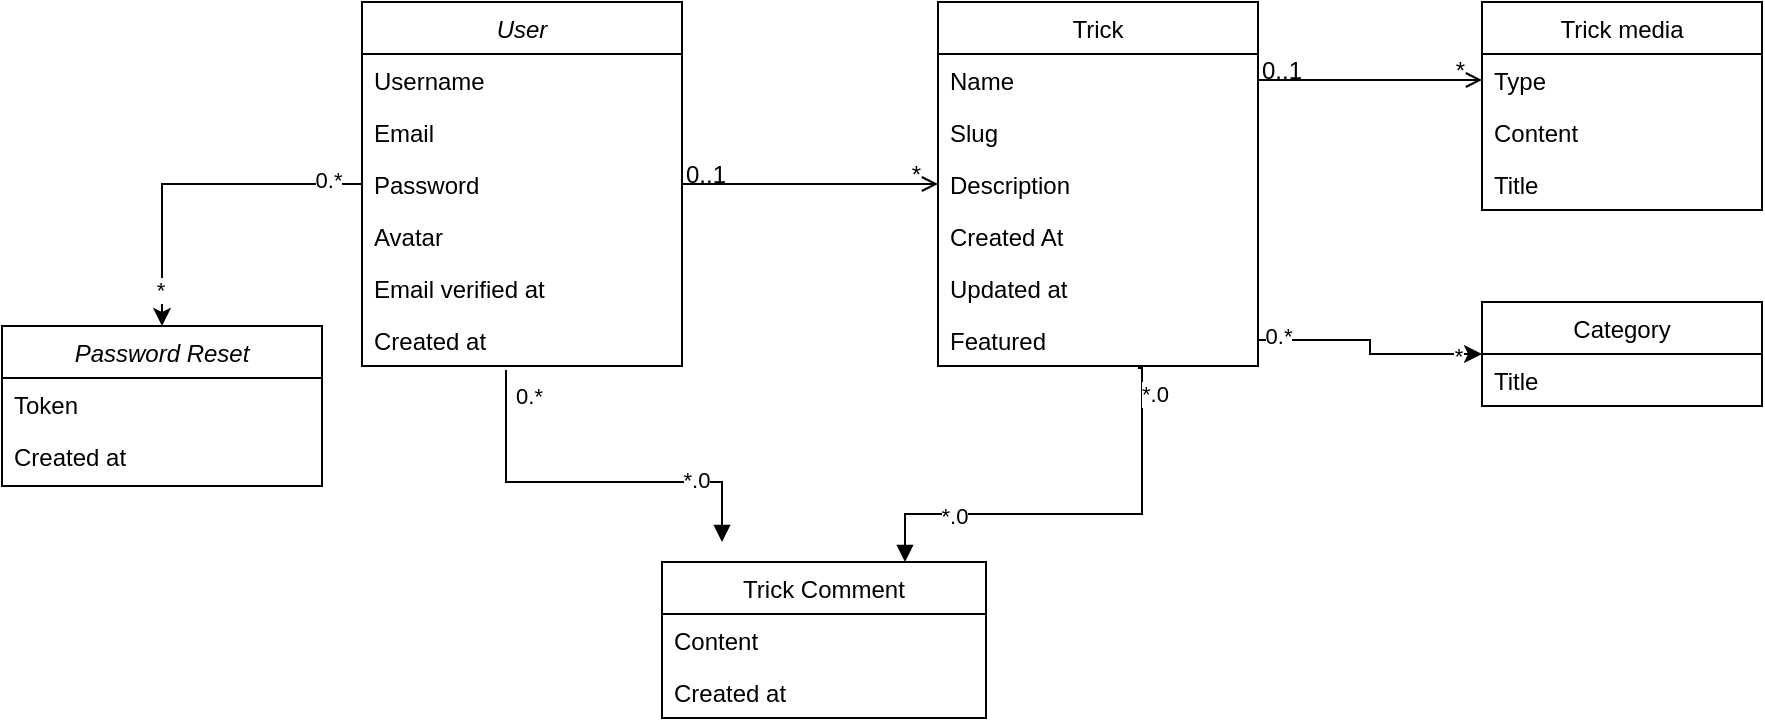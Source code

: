 <mxfile version="20.8.16" type="device"><diagram id="C5RBs43oDa-KdzZeNtuy" name="Page-1"><mxGraphModel dx="1140" dy="657" grid="1" gridSize="10" guides="1" tooltips="1" connect="1" arrows="1" fold="1" page="1" pageScale="1" pageWidth="827" pageHeight="1169" math="0" shadow="0"><root><mxCell id="WIyWlLk6GJQsqaUBKTNV-0"/><mxCell id="WIyWlLk6GJQsqaUBKTNV-1" parent="WIyWlLk6GJQsqaUBKTNV-0"/><mxCell id="ms3IWxDSxdqaOnyVIAPD-11" style="edgeStyle=orthogonalEdgeStyle;rounded=0;orthogonalLoop=1;jettySize=auto;html=1;entryX=0.5;entryY=0;entryDx=0;entryDy=0;" parent="WIyWlLk6GJQsqaUBKTNV-1" source="zkfFHV4jXpPFQw0GAbJ--0" target="ms3IWxDSxdqaOnyVIAPD-4" edge="1"><mxGeometry relative="1" as="geometry"><mxPoint x="160" y="370" as="targetPoint"/></mxGeometry></mxCell><mxCell id="ms3IWxDSxdqaOnyVIAPD-12" value="0.*" style="edgeLabel;html=1;align=center;verticalAlign=middle;resizable=0;points=[];" parent="ms3IWxDSxdqaOnyVIAPD-11" vertex="1" connectable="0"><mxGeometry x="-0.801" y="-2" relative="1" as="geometry"><mxPoint as="offset"/></mxGeometry></mxCell><mxCell id="ms3IWxDSxdqaOnyVIAPD-13" value="*" style="edgeLabel;html=1;align=center;verticalAlign=middle;resizable=0;points=[];" parent="ms3IWxDSxdqaOnyVIAPD-11" vertex="1" connectable="0"><mxGeometry x="0.789" y="-1" relative="1" as="geometry"><mxPoint as="offset"/></mxGeometry></mxCell><mxCell id="zkfFHV4jXpPFQw0GAbJ--0" value="User" style="swimlane;fontStyle=2;align=center;verticalAlign=top;childLayout=stackLayout;horizontal=1;startSize=26;horizontalStack=0;resizeParent=1;resizeLast=0;collapsible=1;marginBottom=0;rounded=0;shadow=0;strokeWidth=1;" parent="WIyWlLk6GJQsqaUBKTNV-1" vertex="1"><mxGeometry x="220" y="120" width="160" height="182" as="geometry"><mxRectangle x="230" y="140" width="160" height="26" as="alternateBounds"/></mxGeometry></mxCell><mxCell id="zkfFHV4jXpPFQw0GAbJ--1" value="Username" style="text;align=left;verticalAlign=top;spacingLeft=4;spacingRight=4;overflow=hidden;rotatable=0;points=[[0,0.5],[1,0.5]];portConstraint=eastwest;" parent="zkfFHV4jXpPFQw0GAbJ--0" vertex="1"><mxGeometry y="26" width="160" height="26" as="geometry"/></mxCell><mxCell id="zkfFHV4jXpPFQw0GAbJ--2" value="Email" style="text;align=left;verticalAlign=top;spacingLeft=4;spacingRight=4;overflow=hidden;rotatable=0;points=[[0,0.5],[1,0.5]];portConstraint=eastwest;rounded=0;shadow=0;html=0;" parent="zkfFHV4jXpPFQw0GAbJ--0" vertex="1"><mxGeometry y="52" width="160" height="26" as="geometry"/></mxCell><mxCell id="rHcgkhVTz3Xb1lLfJXO6-1" value="Password" style="text;align=left;verticalAlign=top;spacingLeft=4;spacingRight=4;overflow=hidden;rotatable=0;points=[[0,0.5],[1,0.5]];portConstraint=eastwest;rounded=0;shadow=0;html=0;" parent="zkfFHV4jXpPFQw0GAbJ--0" vertex="1"><mxGeometry y="78" width="160" height="26" as="geometry"/></mxCell><mxCell id="rHcgkhVTz3Xb1lLfJXO6-2" value="Avatar" style="text;align=left;verticalAlign=top;spacingLeft=4;spacingRight=4;overflow=hidden;rotatable=0;points=[[0,0.5],[1,0.5]];portConstraint=eastwest;rounded=0;shadow=0;html=0;" parent="zkfFHV4jXpPFQw0GAbJ--0" vertex="1"><mxGeometry y="104" width="160" height="26" as="geometry"/></mxCell><mxCell id="rHcgkhVTz3Xb1lLfJXO6-8" value="Email verified at" style="text;align=left;verticalAlign=top;spacingLeft=4;spacingRight=4;overflow=hidden;rotatable=0;points=[[0,0.5],[1,0.5]];portConstraint=eastwest;rounded=0;shadow=0;html=0;" parent="zkfFHV4jXpPFQw0GAbJ--0" vertex="1"><mxGeometry y="130" width="160" height="26" as="geometry"/></mxCell><mxCell id="rHcgkhVTz3Xb1lLfJXO6-9" value="Created at" style="text;align=left;verticalAlign=top;spacingLeft=4;spacingRight=4;overflow=hidden;rotatable=0;points=[[0,0.5],[1,0.5]];portConstraint=eastwest;rounded=0;shadow=0;html=0;" parent="zkfFHV4jXpPFQw0GAbJ--0" vertex="1"><mxGeometry y="156" width="160" height="26" as="geometry"/></mxCell><mxCell id="zkfFHV4jXpPFQw0GAbJ--17" value="Trick" style="swimlane;fontStyle=0;align=center;verticalAlign=top;childLayout=stackLayout;horizontal=1;startSize=26;horizontalStack=0;resizeParent=1;resizeLast=0;collapsible=1;marginBottom=0;rounded=0;shadow=0;strokeWidth=1;" parent="WIyWlLk6GJQsqaUBKTNV-1" vertex="1"><mxGeometry x="508" y="120" width="160" height="182" as="geometry"><mxRectangle x="550" y="140" width="160" height="26" as="alternateBounds"/></mxGeometry></mxCell><mxCell id="zkfFHV4jXpPFQw0GAbJ--18" value="Name" style="text;align=left;verticalAlign=top;spacingLeft=4;spacingRight=4;overflow=hidden;rotatable=0;points=[[0,0.5],[1,0.5]];portConstraint=eastwest;" parent="zkfFHV4jXpPFQw0GAbJ--17" vertex="1"><mxGeometry y="26" width="160" height="26" as="geometry"/></mxCell><mxCell id="zkfFHV4jXpPFQw0GAbJ--19" value="Slug" style="text;align=left;verticalAlign=top;spacingLeft=4;spacingRight=4;overflow=hidden;rotatable=0;points=[[0,0.5],[1,0.5]];portConstraint=eastwest;rounded=0;shadow=0;html=0;" parent="zkfFHV4jXpPFQw0GAbJ--17" vertex="1"><mxGeometry y="52" width="160" height="26" as="geometry"/></mxCell><mxCell id="zkfFHV4jXpPFQw0GAbJ--20" value="Description" style="text;align=left;verticalAlign=top;spacingLeft=4;spacingRight=4;overflow=hidden;rotatable=0;points=[[0,0.5],[1,0.5]];portConstraint=eastwest;rounded=0;shadow=0;html=0;" parent="zkfFHV4jXpPFQw0GAbJ--17" vertex="1"><mxGeometry y="78" width="160" height="26" as="geometry"/></mxCell><mxCell id="zkfFHV4jXpPFQw0GAbJ--21" value="Created At" style="text;align=left;verticalAlign=top;spacingLeft=4;spacingRight=4;overflow=hidden;rotatable=0;points=[[0,0.5],[1,0.5]];portConstraint=eastwest;rounded=0;shadow=0;html=0;" parent="zkfFHV4jXpPFQw0GAbJ--17" vertex="1"><mxGeometry y="104" width="160" height="26" as="geometry"/></mxCell><mxCell id="zkfFHV4jXpPFQw0GAbJ--22" value="Updated at" style="text;align=left;verticalAlign=top;spacingLeft=4;spacingRight=4;overflow=hidden;rotatable=0;points=[[0,0.5],[1,0.5]];portConstraint=eastwest;rounded=0;shadow=0;html=0;" parent="zkfFHV4jXpPFQw0GAbJ--17" vertex="1"><mxGeometry y="130" width="160" height="26" as="geometry"/></mxCell><mxCell id="rHcgkhVTz3Xb1lLfJXO6-11" value="Featured" style="text;align=left;verticalAlign=top;spacingLeft=4;spacingRight=4;overflow=hidden;rotatable=0;points=[[0,0.5],[1,0.5]];portConstraint=eastwest;rounded=0;shadow=0;html=0;" parent="zkfFHV4jXpPFQw0GAbJ--17" vertex="1"><mxGeometry y="156" width="160" height="26" as="geometry"/></mxCell><mxCell id="zkfFHV4jXpPFQw0GAbJ--26" value="" style="endArrow=open;shadow=0;strokeWidth=1;rounded=0;endFill=1;edgeStyle=elbowEdgeStyle;elbow=vertical;" parent="WIyWlLk6GJQsqaUBKTNV-1" source="zkfFHV4jXpPFQw0GAbJ--0" target="zkfFHV4jXpPFQw0GAbJ--17" edge="1"><mxGeometry x="0.5" y="41" relative="1" as="geometry"><mxPoint x="380" y="192" as="sourcePoint"/><mxPoint x="540" y="192" as="targetPoint"/><mxPoint x="-40" y="32" as="offset"/></mxGeometry></mxCell><mxCell id="zkfFHV4jXpPFQw0GAbJ--27" value="0..1" style="resizable=0;align=left;verticalAlign=bottom;labelBackgroundColor=none;fontSize=12;" parent="zkfFHV4jXpPFQw0GAbJ--26" connectable="0" vertex="1"><mxGeometry x="-1" relative="1" as="geometry"><mxPoint y="4" as="offset"/></mxGeometry></mxCell><mxCell id="zkfFHV4jXpPFQw0GAbJ--28" value="*" style="resizable=0;align=right;verticalAlign=bottom;labelBackgroundColor=none;fontSize=12;" parent="zkfFHV4jXpPFQw0GAbJ--26" connectable="0" vertex="1"><mxGeometry x="1" relative="1" as="geometry"><mxPoint x="-7" y="4" as="offset"/></mxGeometry></mxCell><mxCell id="rHcgkhVTz3Xb1lLfJXO6-13" value="Trick Comment" style="swimlane;fontStyle=0;childLayout=stackLayout;horizontal=1;startSize=26;fillColor=none;horizontalStack=0;resizeParent=1;resizeParentMax=0;resizeLast=0;collapsible=1;marginBottom=0;" parent="WIyWlLk6GJQsqaUBKTNV-1" vertex="1"><mxGeometry x="370" y="400" width="162" height="78" as="geometry"/></mxCell><mxCell id="rHcgkhVTz3Xb1lLfJXO6-14" value="Content" style="text;strokeColor=none;fillColor=none;align=left;verticalAlign=top;spacingLeft=4;spacingRight=4;overflow=hidden;rotatable=0;points=[[0,0.5],[1,0.5]];portConstraint=eastwest;" parent="rHcgkhVTz3Xb1lLfJXO6-13" vertex="1"><mxGeometry y="26" width="162" height="26" as="geometry"/></mxCell><mxCell id="rHcgkhVTz3Xb1lLfJXO6-15" value="Created at" style="text;strokeColor=none;fillColor=none;align=left;verticalAlign=top;spacingLeft=4;spacingRight=4;overflow=hidden;rotatable=0;points=[[0,0.5],[1,0.5]];portConstraint=eastwest;" parent="rHcgkhVTz3Xb1lLfJXO6-13" vertex="1"><mxGeometry y="52" width="162" height="26" as="geometry"/></mxCell><mxCell id="rHcgkhVTz3Xb1lLfJXO6-17" value="&amp;nbsp;0.*" style="endArrow=block;endFill=1;html=1;edgeStyle=orthogonalEdgeStyle;align=left;verticalAlign=top;rounded=0;exitX=0.45;exitY=1.077;exitDx=0;exitDy=0;exitPerimeter=0;" parent="WIyWlLk6GJQsqaUBKTNV-1" source="rHcgkhVTz3Xb1lLfJXO6-9" edge="1"><mxGeometry x="-1" relative="1" as="geometry"><mxPoint x="300" y="380" as="sourcePoint"/><mxPoint x="400" y="390" as="targetPoint"/><Array as="points"><mxPoint x="292" y="360"/><mxPoint x="400" y="360"/></Array><mxPoint as="offset"/></mxGeometry></mxCell><mxCell id="rHcgkhVTz3Xb1lLfJXO6-19" value="*.0" style="edgeLabel;html=1;align=center;verticalAlign=middle;resizable=0;points=[];" parent="rHcgkhVTz3Xb1lLfJXO6-17" vertex="1" connectable="0"><mxGeometry x="0.557" y="1" relative="1" as="geometry"><mxPoint as="offset"/></mxGeometry></mxCell><mxCell id="rHcgkhVTz3Xb1lLfJXO6-20" value="*.0" style="endArrow=block;endFill=1;html=1;edgeStyle=orthogonalEdgeStyle;align=left;verticalAlign=top;rounded=0;exitX=0.625;exitY=1.038;exitDx=0;exitDy=0;exitPerimeter=0;entryX=0.75;entryY=0;entryDx=0;entryDy=0;" parent="WIyWlLk6GJQsqaUBKTNV-1" source="rHcgkhVTz3Xb1lLfJXO6-11" target="rHcgkhVTz3Xb1lLfJXO6-13" edge="1"><mxGeometry x="-1" relative="1" as="geometry"><mxPoint x="610" y="320.002" as="sourcePoint"/><mxPoint x="718" y="406" as="targetPoint"/><Array as="points"><mxPoint x="610" y="303"/><mxPoint x="610" y="376"/><mxPoint x="492" y="376"/></Array><mxPoint as="offset"/></mxGeometry></mxCell><mxCell id="rHcgkhVTz3Xb1lLfJXO6-21" value="*.0" style="edgeLabel;html=1;align=center;verticalAlign=middle;resizable=0;points=[];" parent="rHcgkhVTz3Xb1lLfJXO6-20" vertex="1" connectable="0"><mxGeometry x="0.557" y="1" relative="1" as="geometry"><mxPoint as="offset"/></mxGeometry></mxCell><mxCell id="rHcgkhVTz3Xb1lLfJXO6-22" value="Trick media" style="swimlane;fontStyle=0;childLayout=stackLayout;horizontal=1;startSize=26;fillColor=none;horizontalStack=0;resizeParent=1;resizeParentMax=0;resizeLast=0;collapsible=1;marginBottom=0;" parent="WIyWlLk6GJQsqaUBKTNV-1" vertex="1"><mxGeometry x="780" y="120" width="140" height="104" as="geometry"/></mxCell><mxCell id="rHcgkhVTz3Xb1lLfJXO6-23" value="Type    " style="text;strokeColor=none;fillColor=none;align=left;verticalAlign=top;spacingLeft=4;spacingRight=4;overflow=hidden;rotatable=0;points=[[0,0.5],[1,0.5]];portConstraint=eastwest;" parent="rHcgkhVTz3Xb1lLfJXO6-22" vertex="1"><mxGeometry y="26" width="140" height="26" as="geometry"/></mxCell><mxCell id="rHcgkhVTz3Xb1lLfJXO6-24" value="Content" style="text;strokeColor=none;fillColor=none;align=left;verticalAlign=top;spacingLeft=4;spacingRight=4;overflow=hidden;rotatable=0;points=[[0,0.5],[1,0.5]];portConstraint=eastwest;" parent="rHcgkhVTz3Xb1lLfJXO6-22" vertex="1"><mxGeometry y="52" width="140" height="26" as="geometry"/></mxCell><mxCell id="rHcgkhVTz3Xb1lLfJXO6-25" value="Title" style="text;strokeColor=none;fillColor=none;align=left;verticalAlign=top;spacingLeft=4;spacingRight=4;overflow=hidden;rotatable=0;points=[[0,0.5],[1,0.5]];portConstraint=eastwest;" parent="rHcgkhVTz3Xb1lLfJXO6-22" vertex="1"><mxGeometry y="78" width="140" height="26" as="geometry"/></mxCell><mxCell id="rHcgkhVTz3Xb1lLfJXO6-26" value="" style="endArrow=open;shadow=0;strokeWidth=1;rounded=0;endFill=1;edgeStyle=elbowEdgeStyle;elbow=vertical;exitX=1;exitY=0.5;exitDx=0;exitDy=0;entryX=0;entryY=0.5;entryDx=0;entryDy=0;" parent="WIyWlLk6GJQsqaUBKTNV-1" source="zkfFHV4jXpPFQw0GAbJ--18" target="rHcgkhVTz3Xb1lLfJXO6-23" edge="1"><mxGeometry x="0.5" y="41" relative="1" as="geometry"><mxPoint x="720" y="200" as="sourcePoint"/><mxPoint x="848" y="200" as="targetPoint"/><mxPoint x="-40" y="32" as="offset"/></mxGeometry></mxCell><mxCell id="rHcgkhVTz3Xb1lLfJXO6-27" value="0..1" style="resizable=0;align=left;verticalAlign=bottom;labelBackgroundColor=none;fontSize=12;" parent="rHcgkhVTz3Xb1lLfJXO6-26" connectable="0" vertex="1"><mxGeometry x="-1" relative="1" as="geometry"><mxPoint y="4" as="offset"/></mxGeometry></mxCell><mxCell id="rHcgkhVTz3Xb1lLfJXO6-28" value="*" style="resizable=0;align=right;verticalAlign=bottom;labelBackgroundColor=none;fontSize=12;" parent="rHcgkhVTz3Xb1lLfJXO6-26" connectable="0" vertex="1"><mxGeometry x="1" relative="1" as="geometry"><mxPoint x="-7" y="4" as="offset"/></mxGeometry></mxCell><mxCell id="rHcgkhVTz3Xb1lLfJXO6-29" value="Category" style="swimlane;fontStyle=0;childLayout=stackLayout;horizontal=1;startSize=26;fillColor=none;horizontalStack=0;resizeParent=1;resizeParentMax=0;resizeLast=0;collapsible=1;marginBottom=0;" parent="WIyWlLk6GJQsqaUBKTNV-1" vertex="1"><mxGeometry x="780" y="270" width="140" height="52" as="geometry"/></mxCell><mxCell id="rHcgkhVTz3Xb1lLfJXO6-32" value="Title" style="text;strokeColor=none;fillColor=none;align=left;verticalAlign=top;spacingLeft=4;spacingRight=4;overflow=hidden;rotatable=0;points=[[0,0.5],[1,0.5]];portConstraint=eastwest;" parent="rHcgkhVTz3Xb1lLfJXO6-29" vertex="1"><mxGeometry y="26" width="140" height="26" as="geometry"/></mxCell><mxCell id="ms3IWxDSxdqaOnyVIAPD-1" style="edgeStyle=orthogonalEdgeStyle;rounded=0;orthogonalLoop=1;jettySize=auto;html=1;" parent="WIyWlLk6GJQsqaUBKTNV-1" source="rHcgkhVTz3Xb1lLfJXO6-11" target="rHcgkhVTz3Xb1lLfJXO6-29" edge="1"><mxGeometry relative="1" as="geometry"/></mxCell><mxCell id="ms3IWxDSxdqaOnyVIAPD-2" value="0.*" style="edgeLabel;html=1;align=center;verticalAlign=middle;resizable=0;points=[];" parent="ms3IWxDSxdqaOnyVIAPD-1" vertex="1" connectable="0"><mxGeometry x="-0.835" y="2" relative="1" as="geometry"><mxPoint as="offset"/></mxGeometry></mxCell><mxCell id="ms3IWxDSxdqaOnyVIAPD-3" value="*" style="edgeLabel;html=1;align=center;verticalAlign=middle;resizable=0;points=[];" parent="ms3IWxDSxdqaOnyVIAPD-1" vertex="1" connectable="0"><mxGeometry x="0.793" y="-1" relative="1" as="geometry"><mxPoint as="offset"/></mxGeometry></mxCell><mxCell id="ms3IWxDSxdqaOnyVIAPD-4" value="Password Reset" style="swimlane;fontStyle=2;align=center;verticalAlign=top;childLayout=stackLayout;horizontal=1;startSize=26;horizontalStack=0;resizeParent=1;resizeLast=0;collapsible=1;marginBottom=0;rounded=0;shadow=0;strokeWidth=1;" parent="WIyWlLk6GJQsqaUBKTNV-1" vertex="1"><mxGeometry x="40" y="282" width="160" height="80" as="geometry"><mxRectangle x="230" y="140" width="160" height="26" as="alternateBounds"/></mxGeometry></mxCell><mxCell id="ms3IWxDSxdqaOnyVIAPD-5" value="Token" style="text;align=left;verticalAlign=top;spacingLeft=4;spacingRight=4;overflow=hidden;rotatable=0;points=[[0,0.5],[1,0.5]];portConstraint=eastwest;" parent="ms3IWxDSxdqaOnyVIAPD-4" vertex="1"><mxGeometry y="26" width="160" height="26" as="geometry"/></mxCell><mxCell id="ms3IWxDSxdqaOnyVIAPD-10" value="Created at" style="text;align=left;verticalAlign=top;spacingLeft=4;spacingRight=4;overflow=hidden;rotatable=0;points=[[0,0.5],[1,0.5]];portConstraint=eastwest;rounded=0;shadow=0;html=0;" parent="ms3IWxDSxdqaOnyVIAPD-4" vertex="1"><mxGeometry y="52" width="160" height="26" as="geometry"/></mxCell></root></mxGraphModel></diagram></mxfile>